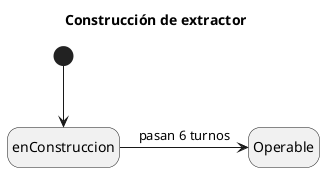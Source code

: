 @startuml
hide empty description
title Construcción de extractor

[*] --> enConstruccion

enConstruccion -> Operable : pasan 6 turnos

@enduml